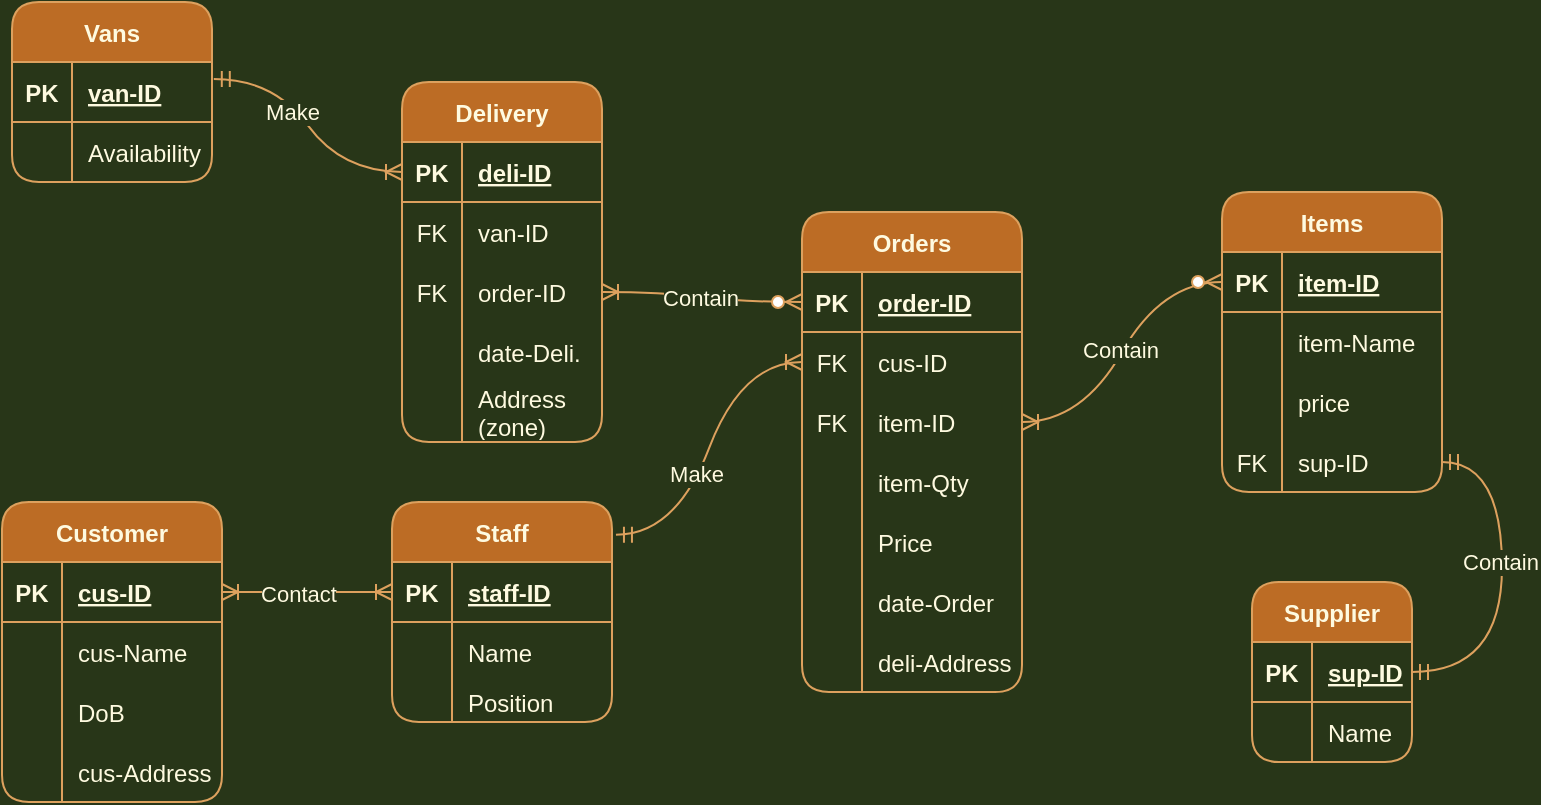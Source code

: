 <mxfile version="15.8.7" type="device"><diagram id="xbLVhfoplUx8IuIU8t88" name="Page-1"><mxGraphModel dx="994" dy="618" grid="1" gridSize="10" guides="1" tooltips="1" connect="1" arrows="1" fold="1" page="1" pageScale="1" pageWidth="850" pageHeight="1100" background="#283618" math="0" shadow="0"><root><mxCell id="0"/><mxCell id="1" parent="0"/><mxCell id="OuulFolYODYhN68oB3qq-23" value="Staff" style="shape=table;startSize=30;container=1;collapsible=1;childLayout=tableLayout;fixedRows=1;rowLines=0;fontStyle=1;align=center;resizeLast=1;rounded=1;fillColor=#BC6C25;strokeColor=#DDA15E;fontColor=#FEFAE0;" vertex="1" parent="1"><mxGeometry x="235" y="340" width="110" height="110" as="geometry"/></mxCell><mxCell id="OuulFolYODYhN68oB3qq-24" value="" style="shape=partialRectangle;collapsible=0;dropTarget=0;pointerEvents=0;fillColor=none;top=0;left=0;bottom=1;right=0;points=[[0,0.5],[1,0.5]];portConstraint=eastwest;rounded=1;strokeColor=#DDA15E;fontColor=#FEFAE0;" vertex="1" parent="OuulFolYODYhN68oB3qq-23"><mxGeometry y="30" width="110" height="30" as="geometry"/></mxCell><mxCell id="OuulFolYODYhN68oB3qq-25" value="PK" style="shape=partialRectangle;connectable=0;fillColor=none;top=0;left=0;bottom=0;right=0;fontStyle=1;overflow=hidden;rounded=1;strokeColor=#DDA15E;fontColor=#FEFAE0;" vertex="1" parent="OuulFolYODYhN68oB3qq-24"><mxGeometry width="30" height="30" as="geometry"><mxRectangle width="30" height="30" as="alternateBounds"/></mxGeometry></mxCell><mxCell id="OuulFolYODYhN68oB3qq-26" value="staff-ID" style="shape=partialRectangle;connectable=0;fillColor=none;top=0;left=0;bottom=0;right=0;align=left;spacingLeft=6;fontStyle=5;overflow=hidden;rounded=1;strokeColor=#DDA15E;fontColor=#FEFAE0;" vertex="1" parent="OuulFolYODYhN68oB3qq-24"><mxGeometry x="30" width="80" height="30" as="geometry"><mxRectangle width="80" height="30" as="alternateBounds"/></mxGeometry></mxCell><mxCell id="OuulFolYODYhN68oB3qq-27" value="" style="shape=partialRectangle;collapsible=0;dropTarget=0;pointerEvents=0;fillColor=none;top=0;left=0;bottom=0;right=0;points=[[0,0.5],[1,0.5]];portConstraint=eastwest;rounded=1;strokeColor=#DDA15E;fontColor=#FEFAE0;" vertex="1" parent="OuulFolYODYhN68oB3qq-23"><mxGeometry y="60" width="110" height="30" as="geometry"/></mxCell><mxCell id="OuulFolYODYhN68oB3qq-28" value="" style="shape=partialRectangle;connectable=0;fillColor=none;top=0;left=0;bottom=0;right=0;editable=1;overflow=hidden;rounded=1;strokeColor=#DDA15E;fontColor=#FEFAE0;" vertex="1" parent="OuulFolYODYhN68oB3qq-27"><mxGeometry width="30" height="30" as="geometry"><mxRectangle width="30" height="30" as="alternateBounds"/></mxGeometry></mxCell><mxCell id="OuulFolYODYhN68oB3qq-29" value="Name" style="shape=partialRectangle;connectable=0;fillColor=none;top=0;left=0;bottom=0;right=0;align=left;spacingLeft=6;overflow=hidden;rounded=1;strokeColor=#DDA15E;fontColor=#FEFAE0;" vertex="1" parent="OuulFolYODYhN68oB3qq-27"><mxGeometry x="30" width="80" height="30" as="geometry"><mxRectangle width="80" height="30" as="alternateBounds"/></mxGeometry></mxCell><mxCell id="OuulFolYODYhN68oB3qq-33" value="" style="shape=partialRectangle;collapsible=0;dropTarget=0;pointerEvents=0;fillColor=none;top=0;left=0;bottom=0;right=0;points=[[0,0.5],[1,0.5]];portConstraint=eastwest;rounded=1;strokeColor=#DDA15E;fontColor=#FEFAE0;" vertex="1" parent="OuulFolYODYhN68oB3qq-23"><mxGeometry y="90" width="110" height="20" as="geometry"/></mxCell><mxCell id="OuulFolYODYhN68oB3qq-34" value="" style="shape=partialRectangle;connectable=0;fillColor=none;top=0;left=0;bottom=0;right=0;editable=1;overflow=hidden;rounded=1;strokeColor=#DDA15E;fontColor=#FEFAE0;" vertex="1" parent="OuulFolYODYhN68oB3qq-33"><mxGeometry width="30" height="20" as="geometry"><mxRectangle width="30" height="20" as="alternateBounds"/></mxGeometry></mxCell><mxCell id="OuulFolYODYhN68oB3qq-35" value="Position" style="shape=partialRectangle;connectable=0;fillColor=none;top=0;left=0;bottom=0;right=0;align=left;spacingLeft=6;overflow=hidden;rounded=1;strokeColor=#DDA15E;fontColor=#FEFAE0;" vertex="1" parent="OuulFolYODYhN68oB3qq-33"><mxGeometry x="30" width="80" height="20" as="geometry"><mxRectangle width="80" height="20" as="alternateBounds"/></mxGeometry></mxCell><mxCell id="OuulFolYODYhN68oB3qq-36" value="Items" style="shape=table;startSize=30;container=1;collapsible=1;childLayout=tableLayout;fixedRows=1;rowLines=0;fontStyle=1;align=center;resizeLast=1;rounded=1;fillColor=#BC6C25;strokeColor=#DDA15E;fontColor=#FEFAE0;" vertex="1" parent="1"><mxGeometry x="650" y="185" width="110" height="150" as="geometry"/></mxCell><mxCell id="OuulFolYODYhN68oB3qq-37" value="" style="shape=partialRectangle;collapsible=0;dropTarget=0;pointerEvents=0;fillColor=none;top=0;left=0;bottom=1;right=0;points=[[0,0.5],[1,0.5]];portConstraint=eastwest;rounded=1;strokeColor=#DDA15E;fontColor=#FEFAE0;" vertex="1" parent="OuulFolYODYhN68oB3qq-36"><mxGeometry y="30" width="110" height="30" as="geometry"/></mxCell><mxCell id="OuulFolYODYhN68oB3qq-38" value="PK" style="shape=partialRectangle;connectable=0;fillColor=none;top=0;left=0;bottom=0;right=0;fontStyle=1;overflow=hidden;rounded=1;strokeColor=#DDA15E;fontColor=#FEFAE0;" vertex="1" parent="OuulFolYODYhN68oB3qq-37"><mxGeometry width="30" height="30" as="geometry"><mxRectangle width="30" height="30" as="alternateBounds"/></mxGeometry></mxCell><mxCell id="OuulFolYODYhN68oB3qq-39" value="item-ID" style="shape=partialRectangle;connectable=0;fillColor=none;top=0;left=0;bottom=0;right=0;align=left;spacingLeft=6;fontStyle=5;overflow=hidden;rounded=1;strokeColor=#DDA15E;fontColor=#FEFAE0;" vertex="1" parent="OuulFolYODYhN68oB3qq-37"><mxGeometry x="30" width="80" height="30" as="geometry"><mxRectangle width="80" height="30" as="alternateBounds"/></mxGeometry></mxCell><mxCell id="OuulFolYODYhN68oB3qq-40" value="" style="shape=partialRectangle;collapsible=0;dropTarget=0;pointerEvents=0;fillColor=none;top=0;left=0;bottom=0;right=0;points=[[0,0.5],[1,0.5]];portConstraint=eastwest;rounded=1;strokeColor=#DDA15E;fontColor=#FEFAE0;" vertex="1" parent="OuulFolYODYhN68oB3qq-36"><mxGeometry y="60" width="110" height="30" as="geometry"/></mxCell><mxCell id="OuulFolYODYhN68oB3qq-41" value="" style="shape=partialRectangle;connectable=0;fillColor=none;top=0;left=0;bottom=0;right=0;editable=1;overflow=hidden;rounded=1;strokeColor=#DDA15E;fontColor=#FEFAE0;" vertex="1" parent="OuulFolYODYhN68oB3qq-40"><mxGeometry width="30" height="30" as="geometry"><mxRectangle width="30" height="30" as="alternateBounds"/></mxGeometry></mxCell><mxCell id="OuulFolYODYhN68oB3qq-42" value="item-Name" style="shape=partialRectangle;connectable=0;fillColor=none;top=0;left=0;bottom=0;right=0;align=left;spacingLeft=6;overflow=hidden;rounded=1;strokeColor=#DDA15E;fontColor=#FEFAE0;" vertex="1" parent="OuulFolYODYhN68oB3qq-40"><mxGeometry x="30" width="80" height="30" as="geometry"><mxRectangle width="80" height="30" as="alternateBounds"/></mxGeometry></mxCell><mxCell id="OuulFolYODYhN68oB3qq-43" value="" style="shape=partialRectangle;collapsible=0;dropTarget=0;pointerEvents=0;fillColor=none;top=0;left=0;bottom=0;right=0;points=[[0,0.5],[1,0.5]];portConstraint=eastwest;rounded=1;strokeColor=#DDA15E;fontColor=#FEFAE0;" vertex="1" parent="OuulFolYODYhN68oB3qq-36"><mxGeometry y="90" width="110" height="30" as="geometry"/></mxCell><mxCell id="OuulFolYODYhN68oB3qq-44" value="" style="shape=partialRectangle;connectable=0;fillColor=none;top=0;left=0;bottom=0;right=0;editable=1;overflow=hidden;rounded=1;strokeColor=#DDA15E;fontColor=#FEFAE0;" vertex="1" parent="OuulFolYODYhN68oB3qq-43"><mxGeometry width="30" height="30" as="geometry"><mxRectangle width="30" height="30" as="alternateBounds"/></mxGeometry></mxCell><mxCell id="OuulFolYODYhN68oB3qq-45" value="price" style="shape=partialRectangle;connectable=0;fillColor=none;top=0;left=0;bottom=0;right=0;align=left;spacingLeft=6;overflow=hidden;rounded=1;strokeColor=#DDA15E;fontColor=#FEFAE0;" vertex="1" parent="OuulFolYODYhN68oB3qq-43"><mxGeometry x="30" width="80" height="30" as="geometry"><mxRectangle width="80" height="30" as="alternateBounds"/></mxGeometry></mxCell><mxCell id="OuulFolYODYhN68oB3qq-46" value="" style="shape=partialRectangle;collapsible=0;dropTarget=0;pointerEvents=0;fillColor=none;top=0;left=0;bottom=0;right=0;points=[[0,0.5],[1,0.5]];portConstraint=eastwest;rounded=1;strokeColor=#DDA15E;fontColor=#FEFAE0;" vertex="1" parent="OuulFolYODYhN68oB3qq-36"><mxGeometry y="120" width="110" height="30" as="geometry"/></mxCell><mxCell id="OuulFolYODYhN68oB3qq-47" value="FK" style="shape=partialRectangle;connectable=0;fillColor=none;top=0;left=0;bottom=0;right=0;editable=1;overflow=hidden;rounded=1;strokeColor=#DDA15E;fontColor=#FEFAE0;" vertex="1" parent="OuulFolYODYhN68oB3qq-46"><mxGeometry width="30" height="30" as="geometry"><mxRectangle width="30" height="30" as="alternateBounds"/></mxGeometry></mxCell><mxCell id="OuulFolYODYhN68oB3qq-48" value="sup-ID" style="shape=partialRectangle;connectable=0;fillColor=none;top=0;left=0;bottom=0;right=0;align=left;spacingLeft=6;overflow=hidden;rounded=1;strokeColor=#DDA15E;fontColor=#FEFAE0;" vertex="1" parent="OuulFolYODYhN68oB3qq-46"><mxGeometry x="30" width="80" height="30" as="geometry"><mxRectangle width="80" height="30" as="alternateBounds"/></mxGeometry></mxCell><mxCell id="OuulFolYODYhN68oB3qq-49" value="Supplier" style="shape=table;startSize=30;container=1;collapsible=1;childLayout=tableLayout;fixedRows=1;rowLines=0;fontStyle=1;align=center;resizeLast=1;rounded=1;fillColor=#BC6C25;strokeColor=#DDA15E;fontColor=#FEFAE0;" vertex="1" parent="1"><mxGeometry x="665" y="380" width="80" height="90" as="geometry"/></mxCell><mxCell id="OuulFolYODYhN68oB3qq-50" value="" style="shape=partialRectangle;collapsible=0;dropTarget=0;pointerEvents=0;fillColor=none;top=0;left=0;bottom=1;right=0;points=[[0,0.5],[1,0.5]];portConstraint=eastwest;rounded=1;strokeColor=#DDA15E;fontColor=#FEFAE0;" vertex="1" parent="OuulFolYODYhN68oB3qq-49"><mxGeometry y="30" width="80" height="30" as="geometry"/></mxCell><mxCell id="OuulFolYODYhN68oB3qq-51" value="PK" style="shape=partialRectangle;connectable=0;fillColor=none;top=0;left=0;bottom=0;right=0;fontStyle=1;overflow=hidden;rounded=1;strokeColor=#DDA15E;fontColor=#FEFAE0;" vertex="1" parent="OuulFolYODYhN68oB3qq-50"><mxGeometry width="30" height="30" as="geometry"><mxRectangle width="30" height="30" as="alternateBounds"/></mxGeometry></mxCell><mxCell id="OuulFolYODYhN68oB3qq-52" value="sup-ID" style="shape=partialRectangle;connectable=0;fillColor=none;top=0;left=0;bottom=0;right=0;align=left;spacingLeft=6;fontStyle=5;overflow=hidden;rounded=1;strokeColor=#DDA15E;fontColor=#FEFAE0;" vertex="1" parent="OuulFolYODYhN68oB3qq-50"><mxGeometry x="30" width="50" height="30" as="geometry"><mxRectangle width="50" height="30" as="alternateBounds"/></mxGeometry></mxCell><mxCell id="OuulFolYODYhN68oB3qq-53" value="" style="shape=partialRectangle;collapsible=0;dropTarget=0;pointerEvents=0;fillColor=none;top=0;left=0;bottom=0;right=0;points=[[0,0.5],[1,0.5]];portConstraint=eastwest;rounded=1;strokeColor=#DDA15E;fontColor=#FEFAE0;" vertex="1" parent="OuulFolYODYhN68oB3qq-49"><mxGeometry y="60" width="80" height="30" as="geometry"/></mxCell><mxCell id="OuulFolYODYhN68oB3qq-54" value="" style="shape=partialRectangle;connectable=0;fillColor=none;top=0;left=0;bottom=0;right=0;editable=1;overflow=hidden;rounded=1;strokeColor=#DDA15E;fontColor=#FEFAE0;" vertex="1" parent="OuulFolYODYhN68oB3qq-53"><mxGeometry width="30" height="30" as="geometry"><mxRectangle width="30" height="30" as="alternateBounds"/></mxGeometry></mxCell><mxCell id="OuulFolYODYhN68oB3qq-55" value="Name" style="shape=partialRectangle;connectable=0;fillColor=none;top=0;left=0;bottom=0;right=0;align=left;spacingLeft=6;overflow=hidden;rounded=1;strokeColor=#DDA15E;fontColor=#FEFAE0;" vertex="1" parent="OuulFolYODYhN68oB3qq-53"><mxGeometry x="30" width="50" height="30" as="geometry"><mxRectangle width="50" height="30" as="alternateBounds"/></mxGeometry></mxCell><mxCell id="OuulFolYODYhN68oB3qq-62" value="Customer" style="shape=table;startSize=30;container=1;collapsible=1;childLayout=tableLayout;fixedRows=1;rowLines=0;fontStyle=1;align=center;resizeLast=1;rounded=1;fillColor=#BC6C25;strokeColor=#DDA15E;fontColor=#FEFAE0;" vertex="1" parent="1"><mxGeometry x="40" y="340" width="110" height="150" as="geometry"/></mxCell><mxCell id="OuulFolYODYhN68oB3qq-63" value="" style="shape=partialRectangle;collapsible=0;dropTarget=0;pointerEvents=0;fillColor=none;top=0;left=0;bottom=1;right=0;points=[[0,0.5],[1,0.5]];portConstraint=eastwest;rounded=1;strokeColor=#DDA15E;fontColor=#FEFAE0;" vertex="1" parent="OuulFolYODYhN68oB3qq-62"><mxGeometry y="30" width="110" height="30" as="geometry"/></mxCell><mxCell id="OuulFolYODYhN68oB3qq-64" value="PK" style="shape=partialRectangle;connectable=0;fillColor=none;top=0;left=0;bottom=0;right=0;fontStyle=1;overflow=hidden;rounded=1;strokeColor=#DDA15E;fontColor=#FEFAE0;" vertex="1" parent="OuulFolYODYhN68oB3qq-63"><mxGeometry width="30" height="30" as="geometry"><mxRectangle width="30" height="30" as="alternateBounds"/></mxGeometry></mxCell><mxCell id="OuulFolYODYhN68oB3qq-65" value="cus-ID" style="shape=partialRectangle;connectable=0;fillColor=none;top=0;left=0;bottom=0;right=0;align=left;spacingLeft=6;fontStyle=5;overflow=hidden;rounded=1;strokeColor=#DDA15E;fontColor=#FEFAE0;" vertex="1" parent="OuulFolYODYhN68oB3qq-63"><mxGeometry x="30" width="80" height="30" as="geometry"><mxRectangle width="80" height="30" as="alternateBounds"/></mxGeometry></mxCell><mxCell id="OuulFolYODYhN68oB3qq-66" value="" style="shape=partialRectangle;collapsible=0;dropTarget=0;pointerEvents=0;fillColor=none;top=0;left=0;bottom=0;right=0;points=[[0,0.5],[1,0.5]];portConstraint=eastwest;rounded=1;strokeColor=#DDA15E;fontColor=#FEFAE0;" vertex="1" parent="OuulFolYODYhN68oB3qq-62"><mxGeometry y="60" width="110" height="30" as="geometry"/></mxCell><mxCell id="OuulFolYODYhN68oB3qq-67" value="" style="shape=partialRectangle;connectable=0;fillColor=none;top=0;left=0;bottom=0;right=0;editable=1;overflow=hidden;rounded=1;strokeColor=#DDA15E;fontColor=#FEFAE0;" vertex="1" parent="OuulFolYODYhN68oB3qq-66"><mxGeometry width="30" height="30" as="geometry"><mxRectangle width="30" height="30" as="alternateBounds"/></mxGeometry></mxCell><mxCell id="OuulFolYODYhN68oB3qq-68" value="cus-Name" style="shape=partialRectangle;connectable=0;fillColor=none;top=0;left=0;bottom=0;right=0;align=left;spacingLeft=6;overflow=hidden;rounded=1;strokeColor=#DDA15E;fontColor=#FEFAE0;" vertex="1" parent="OuulFolYODYhN68oB3qq-66"><mxGeometry x="30" width="80" height="30" as="geometry"><mxRectangle width="80" height="30" as="alternateBounds"/></mxGeometry></mxCell><mxCell id="OuulFolYODYhN68oB3qq-69" value="" style="shape=partialRectangle;collapsible=0;dropTarget=0;pointerEvents=0;fillColor=none;top=0;left=0;bottom=0;right=0;points=[[0,0.5],[1,0.5]];portConstraint=eastwest;rounded=1;strokeColor=#DDA15E;fontColor=#FEFAE0;" vertex="1" parent="OuulFolYODYhN68oB3qq-62"><mxGeometry y="90" width="110" height="30" as="geometry"/></mxCell><mxCell id="OuulFolYODYhN68oB3qq-70" value="" style="shape=partialRectangle;connectable=0;fillColor=none;top=0;left=0;bottom=0;right=0;editable=1;overflow=hidden;rounded=1;strokeColor=#DDA15E;fontColor=#FEFAE0;" vertex="1" parent="OuulFolYODYhN68oB3qq-69"><mxGeometry width="30" height="30" as="geometry"><mxRectangle width="30" height="30" as="alternateBounds"/></mxGeometry></mxCell><mxCell id="OuulFolYODYhN68oB3qq-71" value="DoB" style="shape=partialRectangle;connectable=0;fillColor=none;top=0;left=0;bottom=0;right=0;align=left;spacingLeft=6;overflow=hidden;rounded=1;strokeColor=#DDA15E;fontColor=#FEFAE0;" vertex="1" parent="OuulFolYODYhN68oB3qq-69"><mxGeometry x="30" width="80" height="30" as="geometry"><mxRectangle width="80" height="30" as="alternateBounds"/></mxGeometry></mxCell><mxCell id="OuulFolYODYhN68oB3qq-72" value="" style="shape=partialRectangle;collapsible=0;dropTarget=0;pointerEvents=0;fillColor=none;top=0;left=0;bottom=0;right=0;points=[[0,0.5],[1,0.5]];portConstraint=eastwest;rounded=1;strokeColor=#DDA15E;fontColor=#FEFAE0;" vertex="1" parent="OuulFolYODYhN68oB3qq-62"><mxGeometry y="120" width="110" height="30" as="geometry"/></mxCell><mxCell id="OuulFolYODYhN68oB3qq-73" value="" style="shape=partialRectangle;connectable=0;fillColor=none;top=0;left=0;bottom=0;right=0;editable=1;overflow=hidden;rounded=1;strokeColor=#DDA15E;fontColor=#FEFAE0;" vertex="1" parent="OuulFolYODYhN68oB3qq-72"><mxGeometry width="30" height="30" as="geometry"><mxRectangle width="30" height="30" as="alternateBounds"/></mxGeometry></mxCell><mxCell id="OuulFolYODYhN68oB3qq-74" value="cus-Address" style="shape=partialRectangle;connectable=0;fillColor=none;top=0;left=0;bottom=0;right=0;align=left;spacingLeft=6;overflow=hidden;rounded=1;strokeColor=#DDA15E;fontColor=#FEFAE0;" vertex="1" parent="OuulFolYODYhN68oB3qq-72"><mxGeometry x="30" width="80" height="30" as="geometry"><mxRectangle width="80" height="30" as="alternateBounds"/></mxGeometry></mxCell><mxCell id="OuulFolYODYhN68oB3qq-75" value="Orders" style="shape=table;startSize=30;container=1;collapsible=1;childLayout=tableLayout;fixedRows=1;rowLines=0;fontStyle=1;align=center;resizeLast=1;rounded=1;fillColor=#BC6C25;strokeColor=#DDA15E;fontColor=#FEFAE0;" vertex="1" parent="1"><mxGeometry x="440" y="195" width="110" height="240" as="geometry"/></mxCell><mxCell id="OuulFolYODYhN68oB3qq-76" value="" style="shape=partialRectangle;collapsible=0;dropTarget=0;pointerEvents=0;fillColor=none;top=0;left=0;bottom=1;right=0;points=[[0,0.5],[1,0.5]];portConstraint=eastwest;rounded=1;strokeColor=#DDA15E;fontColor=#FEFAE0;" vertex="1" parent="OuulFolYODYhN68oB3qq-75"><mxGeometry y="30" width="110" height="30" as="geometry"/></mxCell><mxCell id="OuulFolYODYhN68oB3qq-77" value="PK" style="shape=partialRectangle;connectable=0;fillColor=none;top=0;left=0;bottom=0;right=0;fontStyle=1;overflow=hidden;rounded=1;strokeColor=#DDA15E;fontColor=#FEFAE0;" vertex="1" parent="OuulFolYODYhN68oB3qq-76"><mxGeometry width="30" height="30" as="geometry"><mxRectangle width="30" height="30" as="alternateBounds"/></mxGeometry></mxCell><mxCell id="OuulFolYODYhN68oB3qq-78" value="order-ID" style="shape=partialRectangle;connectable=0;fillColor=none;top=0;left=0;bottom=0;right=0;align=left;spacingLeft=6;fontStyle=5;overflow=hidden;rounded=1;strokeColor=#DDA15E;fontColor=#FEFAE0;" vertex="1" parent="OuulFolYODYhN68oB3qq-76"><mxGeometry x="30" width="80" height="30" as="geometry"><mxRectangle width="80" height="30" as="alternateBounds"/></mxGeometry></mxCell><mxCell id="OuulFolYODYhN68oB3qq-79" value="" style="shape=partialRectangle;collapsible=0;dropTarget=0;pointerEvents=0;fillColor=none;top=0;left=0;bottom=0;right=0;points=[[0,0.5],[1,0.5]];portConstraint=eastwest;rounded=1;strokeColor=#DDA15E;fontColor=#FEFAE0;" vertex="1" parent="OuulFolYODYhN68oB3qq-75"><mxGeometry y="60" width="110" height="30" as="geometry"/></mxCell><mxCell id="OuulFolYODYhN68oB3qq-80" value="FK" style="shape=partialRectangle;connectable=0;fillColor=none;top=0;left=0;bottom=0;right=0;editable=1;overflow=hidden;rounded=1;strokeColor=#DDA15E;fontColor=#FEFAE0;" vertex="1" parent="OuulFolYODYhN68oB3qq-79"><mxGeometry width="30" height="30" as="geometry"><mxRectangle width="30" height="30" as="alternateBounds"/></mxGeometry></mxCell><mxCell id="OuulFolYODYhN68oB3qq-81" value="cus-ID" style="shape=partialRectangle;connectable=0;fillColor=none;top=0;left=0;bottom=0;right=0;align=left;spacingLeft=6;overflow=hidden;rounded=1;strokeColor=#DDA15E;fontColor=#FEFAE0;" vertex="1" parent="OuulFolYODYhN68oB3qq-79"><mxGeometry x="30" width="80" height="30" as="geometry"><mxRectangle width="80" height="30" as="alternateBounds"/></mxGeometry></mxCell><mxCell id="OuulFolYODYhN68oB3qq-82" value="" style="shape=partialRectangle;collapsible=0;dropTarget=0;pointerEvents=0;fillColor=none;top=0;left=0;bottom=0;right=0;points=[[0,0.5],[1,0.5]];portConstraint=eastwest;rounded=1;strokeColor=#DDA15E;fontColor=#FEFAE0;" vertex="1" parent="OuulFolYODYhN68oB3qq-75"><mxGeometry y="90" width="110" height="30" as="geometry"/></mxCell><mxCell id="OuulFolYODYhN68oB3qq-83" value="FK" style="shape=partialRectangle;connectable=0;fillColor=none;top=0;left=0;bottom=0;right=0;editable=1;overflow=hidden;rounded=1;strokeColor=#DDA15E;fontColor=#FEFAE0;" vertex="1" parent="OuulFolYODYhN68oB3qq-82"><mxGeometry width="30" height="30" as="geometry"><mxRectangle width="30" height="30" as="alternateBounds"/></mxGeometry></mxCell><mxCell id="OuulFolYODYhN68oB3qq-84" value="item-ID" style="shape=partialRectangle;connectable=0;fillColor=none;top=0;left=0;bottom=0;right=0;align=left;spacingLeft=6;overflow=hidden;rounded=1;strokeColor=#DDA15E;fontColor=#FEFAE0;" vertex="1" parent="OuulFolYODYhN68oB3qq-82"><mxGeometry x="30" width="80" height="30" as="geometry"><mxRectangle width="80" height="30" as="alternateBounds"/></mxGeometry></mxCell><mxCell id="OuulFolYODYhN68oB3qq-85" value="" style="shape=partialRectangle;collapsible=0;dropTarget=0;pointerEvents=0;fillColor=none;top=0;left=0;bottom=0;right=0;points=[[0,0.5],[1,0.5]];portConstraint=eastwest;rounded=1;strokeColor=#DDA15E;fontColor=#FEFAE0;" vertex="1" parent="OuulFolYODYhN68oB3qq-75"><mxGeometry y="120" width="110" height="30" as="geometry"/></mxCell><mxCell id="OuulFolYODYhN68oB3qq-86" value="" style="shape=partialRectangle;connectable=0;fillColor=none;top=0;left=0;bottom=0;right=0;editable=1;overflow=hidden;rounded=1;strokeColor=#DDA15E;fontColor=#FEFAE0;" vertex="1" parent="OuulFolYODYhN68oB3qq-85"><mxGeometry width="30" height="30" as="geometry"><mxRectangle width="30" height="30" as="alternateBounds"/></mxGeometry></mxCell><mxCell id="OuulFolYODYhN68oB3qq-87" value="item-Qty" style="shape=partialRectangle;connectable=0;fillColor=none;top=0;left=0;bottom=0;right=0;align=left;spacingLeft=6;overflow=hidden;rounded=1;strokeColor=#DDA15E;fontColor=#FEFAE0;" vertex="1" parent="OuulFolYODYhN68oB3qq-85"><mxGeometry x="30" width="80" height="30" as="geometry"><mxRectangle width="80" height="30" as="alternateBounds"/></mxGeometry></mxCell><mxCell id="OuulFolYODYhN68oB3qq-90" style="shape=partialRectangle;collapsible=0;dropTarget=0;pointerEvents=0;fillColor=none;top=0;left=0;bottom=0;right=0;points=[[0,0.5],[1,0.5]];portConstraint=eastwest;rounded=1;strokeColor=#DDA15E;fontColor=#FEFAE0;" vertex="1" parent="OuulFolYODYhN68oB3qq-75"><mxGeometry y="150" width="110" height="30" as="geometry"/></mxCell><mxCell id="OuulFolYODYhN68oB3qq-91" style="shape=partialRectangle;connectable=0;fillColor=none;top=0;left=0;bottom=0;right=0;editable=1;overflow=hidden;rounded=1;strokeColor=#DDA15E;fontColor=#FEFAE0;" vertex="1" parent="OuulFolYODYhN68oB3qq-90"><mxGeometry width="30" height="30" as="geometry"><mxRectangle width="30" height="30" as="alternateBounds"/></mxGeometry></mxCell><mxCell id="OuulFolYODYhN68oB3qq-92" value="Price" style="shape=partialRectangle;connectable=0;fillColor=none;top=0;left=0;bottom=0;right=0;align=left;spacingLeft=6;overflow=hidden;rounded=1;strokeColor=#DDA15E;fontColor=#FEFAE0;" vertex="1" parent="OuulFolYODYhN68oB3qq-90"><mxGeometry x="30" width="80" height="30" as="geometry"><mxRectangle width="80" height="30" as="alternateBounds"/></mxGeometry></mxCell><mxCell id="OuulFolYODYhN68oB3qq-93" style="shape=partialRectangle;collapsible=0;dropTarget=0;pointerEvents=0;fillColor=none;top=0;left=0;bottom=0;right=0;points=[[0,0.5],[1,0.5]];portConstraint=eastwest;rounded=1;strokeColor=#DDA15E;fontColor=#FEFAE0;" vertex="1" parent="OuulFolYODYhN68oB3qq-75"><mxGeometry y="180" width="110" height="30" as="geometry"/></mxCell><mxCell id="OuulFolYODYhN68oB3qq-94" style="shape=partialRectangle;connectable=0;fillColor=none;top=0;left=0;bottom=0;right=0;editable=1;overflow=hidden;rounded=1;strokeColor=#DDA15E;fontColor=#FEFAE0;" vertex="1" parent="OuulFolYODYhN68oB3qq-93"><mxGeometry width="30" height="30" as="geometry"><mxRectangle width="30" height="30" as="alternateBounds"/></mxGeometry></mxCell><mxCell id="OuulFolYODYhN68oB3qq-95" value="date-Order" style="shape=partialRectangle;connectable=0;fillColor=none;top=0;left=0;bottom=0;right=0;align=left;spacingLeft=6;overflow=hidden;rounded=1;strokeColor=#DDA15E;fontColor=#FEFAE0;" vertex="1" parent="OuulFolYODYhN68oB3qq-93"><mxGeometry x="30" width="80" height="30" as="geometry"><mxRectangle width="80" height="30" as="alternateBounds"/></mxGeometry></mxCell><mxCell id="OuulFolYODYhN68oB3qq-96" style="shape=partialRectangle;collapsible=0;dropTarget=0;pointerEvents=0;fillColor=none;top=0;left=0;bottom=0;right=0;points=[[0,0.5],[1,0.5]];portConstraint=eastwest;rounded=1;strokeColor=#DDA15E;fontColor=#FEFAE0;" vertex="1" parent="OuulFolYODYhN68oB3qq-75"><mxGeometry y="210" width="110" height="30" as="geometry"/></mxCell><mxCell id="OuulFolYODYhN68oB3qq-97" style="shape=partialRectangle;connectable=0;fillColor=none;top=0;left=0;bottom=0;right=0;editable=1;overflow=hidden;rounded=1;strokeColor=#DDA15E;fontColor=#FEFAE0;" vertex="1" parent="OuulFolYODYhN68oB3qq-96"><mxGeometry width="30" height="30" as="geometry"><mxRectangle width="30" height="30" as="alternateBounds"/></mxGeometry></mxCell><mxCell id="OuulFolYODYhN68oB3qq-98" value="deli-Address" style="shape=partialRectangle;connectable=0;fillColor=none;top=0;left=0;bottom=0;right=0;align=left;spacingLeft=6;overflow=hidden;rounded=1;strokeColor=#DDA15E;fontColor=#FEFAE0;" vertex="1" parent="OuulFolYODYhN68oB3qq-96"><mxGeometry x="30" width="80" height="30" as="geometry"><mxRectangle width="80" height="30" as="alternateBounds"/></mxGeometry></mxCell><mxCell id="OuulFolYODYhN68oB3qq-99" value="Delivery" style="shape=table;startSize=30;container=1;collapsible=1;childLayout=tableLayout;fixedRows=1;rowLines=0;fontStyle=1;align=center;resizeLast=1;rounded=1;fillColor=#BC6C25;strokeColor=#DDA15E;fontColor=#FEFAE0;" vertex="1" parent="1"><mxGeometry x="240" y="130" width="100" height="180" as="geometry"/></mxCell><mxCell id="OuulFolYODYhN68oB3qq-100" value="" style="shape=partialRectangle;collapsible=0;dropTarget=0;pointerEvents=0;fillColor=none;top=0;left=0;bottom=1;right=0;points=[[0,0.5],[1,0.5]];portConstraint=eastwest;rounded=1;strokeColor=#DDA15E;fontColor=#FEFAE0;" vertex="1" parent="OuulFolYODYhN68oB3qq-99"><mxGeometry y="30" width="100" height="30" as="geometry"/></mxCell><mxCell id="OuulFolYODYhN68oB3qq-101" value="PK" style="shape=partialRectangle;connectable=0;fillColor=none;top=0;left=0;bottom=0;right=0;fontStyle=1;overflow=hidden;rounded=1;strokeColor=#DDA15E;fontColor=#FEFAE0;" vertex="1" parent="OuulFolYODYhN68oB3qq-100"><mxGeometry width="30" height="30" as="geometry"><mxRectangle width="30" height="30" as="alternateBounds"/></mxGeometry></mxCell><mxCell id="OuulFolYODYhN68oB3qq-102" value="deli-ID" style="shape=partialRectangle;connectable=0;fillColor=none;top=0;left=0;bottom=0;right=0;align=left;spacingLeft=6;fontStyle=5;overflow=hidden;rounded=1;strokeColor=#DDA15E;fontColor=#FEFAE0;" vertex="1" parent="OuulFolYODYhN68oB3qq-100"><mxGeometry x="30" width="70" height="30" as="geometry"><mxRectangle width="70" height="30" as="alternateBounds"/></mxGeometry></mxCell><mxCell id="OuulFolYODYhN68oB3qq-103" value="" style="shape=partialRectangle;collapsible=0;dropTarget=0;pointerEvents=0;fillColor=none;top=0;left=0;bottom=0;right=0;points=[[0,0.5],[1,0.5]];portConstraint=eastwest;rounded=1;strokeColor=#DDA15E;fontColor=#FEFAE0;" vertex="1" parent="OuulFolYODYhN68oB3qq-99"><mxGeometry y="60" width="100" height="30" as="geometry"/></mxCell><mxCell id="OuulFolYODYhN68oB3qq-104" value="FK" style="shape=partialRectangle;connectable=0;fillColor=none;top=0;left=0;bottom=0;right=0;editable=1;overflow=hidden;rounded=1;strokeColor=#DDA15E;fontColor=#FEFAE0;" vertex="1" parent="OuulFolYODYhN68oB3qq-103"><mxGeometry width="30" height="30" as="geometry"><mxRectangle width="30" height="30" as="alternateBounds"/></mxGeometry></mxCell><mxCell id="OuulFolYODYhN68oB3qq-105" value="van-ID" style="shape=partialRectangle;connectable=0;fillColor=none;top=0;left=0;bottom=0;right=0;align=left;spacingLeft=6;overflow=hidden;rounded=1;strokeColor=#DDA15E;fontColor=#FEFAE0;" vertex="1" parent="OuulFolYODYhN68oB3qq-103"><mxGeometry x="30" width="70" height="30" as="geometry"><mxRectangle width="70" height="30" as="alternateBounds"/></mxGeometry></mxCell><mxCell id="OuulFolYODYhN68oB3qq-106" value="" style="shape=partialRectangle;collapsible=0;dropTarget=0;pointerEvents=0;fillColor=none;top=0;left=0;bottom=0;right=0;points=[[0,0.5],[1,0.5]];portConstraint=eastwest;rounded=1;strokeColor=#DDA15E;fontColor=#FEFAE0;" vertex="1" parent="OuulFolYODYhN68oB3qq-99"><mxGeometry y="90" width="100" height="30" as="geometry"/></mxCell><mxCell id="OuulFolYODYhN68oB3qq-107" value="FK" style="shape=partialRectangle;connectable=0;fillColor=none;top=0;left=0;bottom=0;right=0;editable=1;overflow=hidden;rounded=1;strokeColor=#DDA15E;fontColor=#FEFAE0;" vertex="1" parent="OuulFolYODYhN68oB3qq-106"><mxGeometry width="30" height="30" as="geometry"><mxRectangle width="30" height="30" as="alternateBounds"/></mxGeometry></mxCell><mxCell id="OuulFolYODYhN68oB3qq-108" value="order-ID" style="shape=partialRectangle;connectable=0;fillColor=none;top=0;left=0;bottom=0;right=0;align=left;spacingLeft=6;overflow=hidden;rounded=1;strokeColor=#DDA15E;fontColor=#FEFAE0;" vertex="1" parent="OuulFolYODYhN68oB3qq-106"><mxGeometry x="30" width="70" height="30" as="geometry"><mxRectangle width="70" height="30" as="alternateBounds"/></mxGeometry></mxCell><mxCell id="OuulFolYODYhN68oB3qq-139" style="shape=partialRectangle;collapsible=0;dropTarget=0;pointerEvents=0;fillColor=none;top=0;left=0;bottom=0;right=0;points=[[0,0.5],[1,0.5]];portConstraint=eastwest;rounded=1;strokeColor=#DDA15E;fontColor=#FEFAE0;" vertex="1" parent="OuulFolYODYhN68oB3qq-99"><mxGeometry y="120" width="100" height="30" as="geometry"/></mxCell><mxCell id="OuulFolYODYhN68oB3qq-140" style="shape=partialRectangle;connectable=0;fillColor=none;top=0;left=0;bottom=0;right=0;editable=1;overflow=hidden;rounded=1;strokeColor=#DDA15E;fontColor=#FEFAE0;" vertex="1" parent="OuulFolYODYhN68oB3qq-139"><mxGeometry width="30" height="30" as="geometry"><mxRectangle width="30" height="30" as="alternateBounds"/></mxGeometry></mxCell><mxCell id="OuulFolYODYhN68oB3qq-141" value="date-Deli." style="shape=partialRectangle;connectable=0;fillColor=none;top=0;left=0;bottom=0;right=0;align=left;spacingLeft=6;overflow=hidden;rounded=1;strokeColor=#DDA15E;fontColor=#FEFAE0;" vertex="1" parent="OuulFolYODYhN68oB3qq-139"><mxGeometry x="30" width="70" height="30" as="geometry"><mxRectangle width="70" height="30" as="alternateBounds"/></mxGeometry></mxCell><mxCell id="OuulFolYODYhN68oB3qq-143" style="shape=partialRectangle;collapsible=0;dropTarget=0;pointerEvents=0;fillColor=none;top=0;left=0;bottom=0;right=0;points=[[0,0.5],[1,0.5]];portConstraint=eastwest;rounded=1;strokeColor=#DDA15E;fontColor=#FEFAE0;" vertex="1" parent="OuulFolYODYhN68oB3qq-99"><mxGeometry y="150" width="100" height="30" as="geometry"/></mxCell><mxCell id="OuulFolYODYhN68oB3qq-144" style="shape=partialRectangle;connectable=0;fillColor=none;top=0;left=0;bottom=0;right=0;editable=1;overflow=hidden;rounded=1;strokeColor=#DDA15E;fontColor=#FEFAE0;" vertex="1" parent="OuulFolYODYhN68oB3qq-143"><mxGeometry width="30" height="30" as="geometry"><mxRectangle width="30" height="30" as="alternateBounds"/></mxGeometry></mxCell><mxCell id="OuulFolYODYhN68oB3qq-145" value="Address &#10;(zone)" style="shape=partialRectangle;connectable=0;fillColor=none;top=0;left=0;bottom=0;right=0;align=left;spacingLeft=6;overflow=hidden;rounded=1;strokeColor=#DDA15E;fontColor=#FEFAE0;" vertex="1" parent="OuulFolYODYhN68oB3qq-143"><mxGeometry x="30" width="70" height="30" as="geometry"><mxRectangle width="70" height="30" as="alternateBounds"/></mxGeometry></mxCell><mxCell id="OuulFolYODYhN68oB3qq-119" value="Vans" style="shape=table;startSize=30;container=1;collapsible=1;childLayout=tableLayout;fixedRows=1;rowLines=0;fontStyle=1;align=center;resizeLast=1;rounded=1;fillColor=#BC6C25;strokeColor=#DDA15E;fontColor=#FEFAE0;" vertex="1" parent="1"><mxGeometry x="45" y="90" width="100" height="90" as="geometry"/></mxCell><mxCell id="OuulFolYODYhN68oB3qq-120" value="" style="shape=partialRectangle;collapsible=0;dropTarget=0;pointerEvents=0;fillColor=none;top=0;left=0;bottom=1;right=0;points=[[0,0.5],[1,0.5]];portConstraint=eastwest;rounded=1;strokeColor=#DDA15E;fontColor=#FEFAE0;" vertex="1" parent="OuulFolYODYhN68oB3qq-119"><mxGeometry y="30" width="100" height="30" as="geometry"/></mxCell><mxCell id="OuulFolYODYhN68oB3qq-121" value="PK" style="shape=partialRectangle;connectable=0;fillColor=none;top=0;left=0;bottom=0;right=0;fontStyle=1;overflow=hidden;rounded=1;strokeColor=#DDA15E;fontColor=#FEFAE0;" vertex="1" parent="OuulFolYODYhN68oB3qq-120"><mxGeometry width="30" height="30" as="geometry"><mxRectangle width="30" height="30" as="alternateBounds"/></mxGeometry></mxCell><mxCell id="OuulFolYODYhN68oB3qq-122" value="van-ID" style="shape=partialRectangle;connectable=0;fillColor=none;top=0;left=0;bottom=0;right=0;align=left;spacingLeft=6;fontStyle=5;overflow=hidden;rounded=1;strokeColor=#DDA15E;fontColor=#FEFAE0;" vertex="1" parent="OuulFolYODYhN68oB3qq-120"><mxGeometry x="30" width="70" height="30" as="geometry"><mxRectangle width="70" height="30" as="alternateBounds"/></mxGeometry></mxCell><mxCell id="OuulFolYODYhN68oB3qq-123" value="" style="shape=partialRectangle;collapsible=0;dropTarget=0;pointerEvents=0;fillColor=none;top=0;left=0;bottom=0;right=0;points=[[0,0.5],[1,0.5]];portConstraint=eastwest;rounded=1;strokeColor=#DDA15E;fontColor=#FEFAE0;" vertex="1" parent="OuulFolYODYhN68oB3qq-119"><mxGeometry y="60" width="100" height="30" as="geometry"/></mxCell><mxCell id="OuulFolYODYhN68oB3qq-124" value="" style="shape=partialRectangle;connectable=0;fillColor=none;top=0;left=0;bottom=0;right=0;editable=1;overflow=hidden;rounded=1;strokeColor=#DDA15E;fontColor=#FEFAE0;" vertex="1" parent="OuulFolYODYhN68oB3qq-123"><mxGeometry width="30" height="30" as="geometry"><mxRectangle width="30" height="30" as="alternateBounds"/></mxGeometry></mxCell><mxCell id="OuulFolYODYhN68oB3qq-125" value="Availability" style="shape=partialRectangle;connectable=0;fillColor=none;top=0;left=0;bottom=0;right=0;align=left;spacingLeft=6;overflow=hidden;rounded=1;strokeColor=#DDA15E;fontColor=#FEFAE0;" vertex="1" parent="OuulFolYODYhN68oB3qq-123"><mxGeometry x="30" width="70" height="30" as="geometry"><mxRectangle width="70" height="30" as="alternateBounds"/></mxGeometry></mxCell><mxCell id="OuulFolYODYhN68oB3qq-133" value="" style="edgeStyle=entityRelationEdgeStyle;fontSize=12;html=1;endArrow=ERoneToMany;startArrow=ERoneToMany;entryX=0;entryY=0.5;entryDx=0;entryDy=0;exitX=1;exitY=0.5;exitDx=0;exitDy=0;curved=1;labelBackgroundColor=#283618;strokeColor=#DDA15E;fontColor=#FEFAE0;" edge="1" parent="1" source="OuulFolYODYhN68oB3qq-63" target="OuulFolYODYhN68oB3qq-24"><mxGeometry width="100" height="100" relative="1" as="geometry"><mxPoint x="140" y="370" as="sourcePoint"/><mxPoint x="240" y="370" as="targetPoint"/></mxGeometry></mxCell><mxCell id="OuulFolYODYhN68oB3qq-136" value="Contact" style="edgeLabel;html=1;align=center;verticalAlign=middle;resizable=0;points=[];rounded=1;labelBackgroundColor=#283618;fontColor=#FEFAE0;" vertex="1" connectable="0" parent="OuulFolYODYhN68oB3qq-133"><mxGeometry x="-0.102" y="-1" relative="1" as="geometry"><mxPoint as="offset"/></mxGeometry></mxCell><mxCell id="OuulFolYODYhN68oB3qq-134" value="" style="edgeStyle=entityRelationEdgeStyle;fontSize=12;html=1;endArrow=ERoneToMany;startArrow=ERmandOne;entryX=0;entryY=0.5;entryDx=0;entryDy=0;exitX=1.018;exitY=0.149;exitDx=0;exitDy=0;exitPerimeter=0;curved=1;labelBackgroundColor=#283618;strokeColor=#DDA15E;fontColor=#FEFAE0;" edge="1" parent="1" source="OuulFolYODYhN68oB3qq-23" target="OuulFolYODYhN68oB3qq-79"><mxGeometry width="100" height="100" relative="1" as="geometry"><mxPoint x="320" y="382" as="sourcePoint"/><mxPoint x="330" y="190" as="targetPoint"/></mxGeometry></mxCell><mxCell id="OuulFolYODYhN68oB3qq-135" value="Make" style="edgeLabel;html=1;align=center;verticalAlign=middle;resizable=0;points=[];rounded=1;labelBackgroundColor=#283618;fontColor=#FEFAE0;" vertex="1" connectable="0" parent="OuulFolYODYhN68oB3qq-134"><mxGeometry x="-0.179" y="2" relative="1" as="geometry"><mxPoint as="offset"/></mxGeometry></mxCell><mxCell id="OuulFolYODYhN68oB3qq-137" value="" style="edgeStyle=entityRelationEdgeStyle;fontSize=12;html=1;endArrow=ERoneToMany;startArrow=ERzeroToMany;entryX=1;entryY=0.5;entryDx=0;entryDy=0;exitX=0;exitY=0.5;exitDx=0;exitDy=0;curved=1;labelBackgroundColor=#283618;strokeColor=#DDA15E;fontColor=#FEFAE0;" edge="1" parent="1" source="OuulFolYODYhN68oB3qq-37" target="OuulFolYODYhN68oB3qq-82"><mxGeometry width="100" height="100" relative="1" as="geometry"><mxPoint x="660" y="155" as="sourcePoint"/><mxPoint x="390" y="5" as="targetPoint"/></mxGeometry></mxCell><mxCell id="OuulFolYODYhN68oB3qq-138" value="Contain" style="edgeLabel;html=1;align=center;verticalAlign=middle;resizable=0;points=[];rounded=1;labelBackgroundColor=#283618;fontColor=#FEFAE0;" vertex="1" connectable="0" parent="OuulFolYODYhN68oB3qq-137"><mxGeometry x="-0.011" y="-2" relative="1" as="geometry"><mxPoint as="offset"/></mxGeometry></mxCell><mxCell id="OuulFolYODYhN68oB3qq-148" value="" style="edgeStyle=entityRelationEdgeStyle;fontSize=12;html=1;endArrow=ERoneToMany;startArrow=ERmandOne;entryX=0;entryY=0.5;entryDx=0;entryDy=0;exitX=1.009;exitY=0.282;exitDx=0;exitDy=0;exitPerimeter=0;curved=1;labelBackgroundColor=#283618;strokeColor=#DDA15E;fontColor=#FEFAE0;" edge="1" parent="1" source="OuulFolYODYhN68oB3qq-120" target="OuulFolYODYhN68oB3qq-100"><mxGeometry width="100" height="100" relative="1" as="geometry"><mxPoint x="90" y="260" as="sourcePoint"/><mxPoint x="190" y="160" as="targetPoint"/></mxGeometry></mxCell><mxCell id="OuulFolYODYhN68oB3qq-153" value="Make" style="edgeLabel;html=1;align=center;verticalAlign=middle;resizable=0;points=[];rounded=1;labelBackgroundColor=#283618;fontColor=#FEFAE0;" vertex="1" connectable="0" parent="OuulFolYODYhN68oB3qq-148"><mxGeometry x="-0.174" y="-3" relative="1" as="geometry"><mxPoint as="offset"/></mxGeometry></mxCell><mxCell id="OuulFolYODYhN68oB3qq-152" value="" style="edgeStyle=entityRelationEdgeStyle;fontSize=12;html=1;endArrow=ERoneToMany;startArrow=ERzeroToMany;exitX=0;exitY=0.5;exitDx=0;exitDy=0;entryX=1;entryY=0.5;entryDx=0;entryDy=0;curved=1;labelBackgroundColor=#283618;strokeColor=#DDA15E;fontColor=#FEFAE0;" edge="1" parent="1" source="OuulFolYODYhN68oB3qq-76" target="OuulFolYODYhN68oB3qq-106"><mxGeometry width="100" height="100" relative="1" as="geometry"><mxPoint x="390" y="130" as="sourcePoint"/><mxPoint x="430" y="10" as="targetPoint"/></mxGeometry></mxCell><mxCell id="OuulFolYODYhN68oB3qq-154" value="Contain" style="edgeLabel;html=1;align=center;verticalAlign=middle;resizable=0;points=[];rounded=1;labelBackgroundColor=#283618;fontColor=#FEFAE0;" vertex="1" connectable="0" parent="OuulFolYODYhN68oB3qq-152"><mxGeometry x="0.022" relative="1" as="geometry"><mxPoint as="offset"/></mxGeometry></mxCell><mxCell id="OuulFolYODYhN68oB3qq-146" value="" style="edgeStyle=entityRelationEdgeStyle;fontSize=12;html=1;endArrow=ERmandOne;startArrow=ERmandOne;curved=1;labelBackgroundColor=#283618;strokeColor=#DDA15E;fontColor=#FEFAE0;" edge="1" parent="1" source="OuulFolYODYhN68oB3qq-46" target="OuulFolYODYhN68oB3qq-50"><mxGeometry width="100" height="100" relative="1" as="geometry"><mxPoint x="700" y="230" as="sourcePoint"/><mxPoint x="740" y="345" as="targetPoint"/></mxGeometry></mxCell><mxCell id="OuulFolYODYhN68oB3qq-147" value="Contain" style="edgeLabel;html=1;align=center;verticalAlign=middle;resizable=0;points=[];rounded=1;labelBackgroundColor=#283618;fontColor=#FEFAE0;" vertex="1" connectable="0" parent="OuulFolYODYhN68oB3qq-146"><mxGeometry x="-0.115" y="-1" relative="1" as="geometry"><mxPoint as="offset"/></mxGeometry></mxCell></root></mxGraphModel></diagram></mxfile>